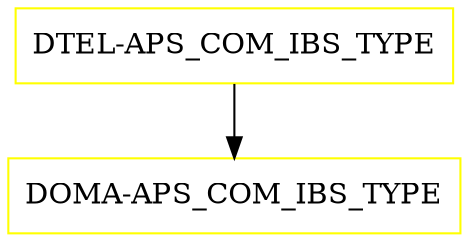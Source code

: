 digraph G {
  "DTEL-APS_COM_IBS_TYPE" [shape=box,color=yellow];
  "DOMA-APS_COM_IBS_TYPE" [shape=box,color=yellow,URL="./DOMA_APS_COM_IBS_TYPE.html"];
  "DTEL-APS_COM_IBS_TYPE" -> "DOMA-APS_COM_IBS_TYPE";
}
